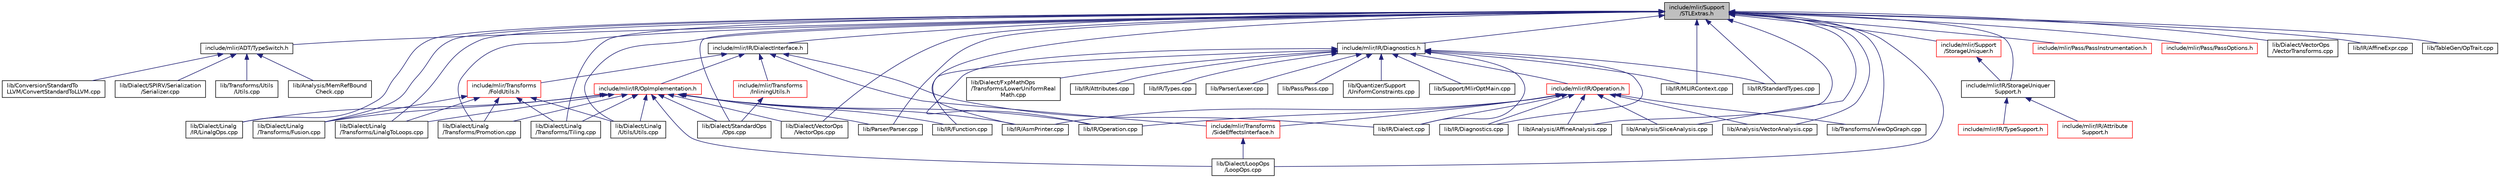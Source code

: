 digraph "include/mlir/Support/STLExtras.h"
{
  bgcolor="transparent";
  edge [fontname="Helvetica",fontsize="10",labelfontname="Helvetica",labelfontsize="10"];
  node [fontname="Helvetica",fontsize="10",shape=record];
  Node5 [label="include/mlir/Support\l/STLExtras.h",height=0.2,width=0.4,color="black", fillcolor="grey75", style="filled", fontcolor="black"];
  Node5 -> Node6 [dir="back",color="midnightblue",fontsize="10",style="solid",fontname="Helvetica"];
  Node6 [label="include/mlir/ADT/TypeSwitch.h",height=0.2,width=0.4,color="black",URL="$TypeSwitch_8h.html"];
  Node6 -> Node7 [dir="back",color="midnightblue",fontsize="10",style="solid",fontname="Helvetica"];
  Node7 [label="lib/Analysis/MemRefBound\lCheck.cpp",height=0.2,width=0.4,color="black",URL="$MemRefBoundCheck_8cpp.html"];
  Node6 -> Node8 [dir="back",color="midnightblue",fontsize="10",style="solid",fontname="Helvetica"];
  Node8 [label="lib/Conversion/StandardTo\lLLVM/ConvertStandardToLLVM.cpp",height=0.2,width=0.4,color="black",URL="$ConvertStandardToLLVM_8cpp.html"];
  Node6 -> Node9 [dir="back",color="midnightblue",fontsize="10",style="solid",fontname="Helvetica"];
  Node9 [label="lib/Dialect/SPIRV/Serialization\l/Serializer.cpp",height=0.2,width=0.4,color="black",URL="$Serializer_8cpp.html"];
  Node6 -> Node10 [dir="back",color="midnightblue",fontsize="10",style="solid",fontname="Helvetica"];
  Node10 [label="lib/Transforms/Utils\l/Utils.cpp",height=0.2,width=0.4,color="black",URL="$Transforms_2Utils_2Utils_8cpp.html"];
  Node5 -> Node11 [dir="back",color="midnightblue",fontsize="10",style="solid",fontname="Helvetica"];
  Node11 [label="include/mlir/IR/Diagnostics.h",height=0.2,width=0.4,color="black",URL="$Diagnostics_8h.html"];
  Node11 -> Node12 [dir="back",color="midnightblue",fontsize="10",style="solid",fontname="Helvetica"];
  Node12 [label="include/mlir/IR/Operation.h",height=0.2,width=0.4,color="red",URL="$Operation_8h.html"];
  Node12 -> Node230 [dir="back",color="midnightblue",fontsize="10",style="solid",fontname="Helvetica"];
  Node230 [label="include/mlir/Transforms\l/SideEffectsInterface.h",height=0.2,width=0.4,color="red",URL="$SideEffectsInterface_8h.html"];
  Node230 -> Node76 [dir="back",color="midnightblue",fontsize="10",style="solid",fontname="Helvetica"];
  Node76 [label="lib/Dialect/LoopOps\l/LoopOps.cpp",height=0.2,width=0.4,color="black",URL="$LoopOps_8cpp.html"];
  Node12 -> Node20 [dir="back",color="midnightblue",fontsize="10",style="solid",fontname="Helvetica"];
  Node20 [label="lib/Analysis/AffineAnalysis.cpp",height=0.2,width=0.4,color="black",URL="$AffineAnalysis_8cpp.html"];
  Node12 -> Node151 [dir="back",color="midnightblue",fontsize="10",style="solid",fontname="Helvetica"];
  Node151 [label="lib/Analysis/SliceAnalysis.cpp",height=0.2,width=0.4,color="black",URL="$SliceAnalysis_8cpp.html"];
  Node12 -> Node60 [dir="back",color="midnightblue",fontsize="10",style="solid",fontname="Helvetica"];
  Node60 [label="lib/Analysis/VectorAnalysis.cpp",height=0.2,width=0.4,color="black",URL="$VectorAnalysis_8cpp.html"];
  Node12 -> Node154 [dir="back",color="midnightblue",fontsize="10",style="solid",fontname="Helvetica"];
  Node154 [label="lib/IR/AsmPrinter.cpp",height=0.2,width=0.4,color="black",URL="$AsmPrinter_8cpp.html"];
  Node12 -> Node234 [dir="back",color="midnightblue",fontsize="10",style="solid",fontname="Helvetica"];
  Node234 [label="lib/IR/Diagnostics.cpp",height=0.2,width=0.4,color="black",URL="$Diagnostics_8cpp.html"];
  Node12 -> Node220 [dir="back",color="midnightblue",fontsize="10",style="solid",fontname="Helvetica"];
  Node220 [label="lib/IR/Dialect.cpp",height=0.2,width=0.4,color="black",URL="$IR_2Dialect_8cpp.html"];
  Node12 -> Node158 [dir="back",color="midnightblue",fontsize="10",style="solid",fontname="Helvetica"];
  Node158 [label="lib/IR/Operation.cpp",height=0.2,width=0.4,color="black",URL="$Operation_8cpp.html"];
  Node12 -> Node142 [dir="back",color="midnightblue",fontsize="10",style="solid",fontname="Helvetica"];
  Node142 [label="lib/Transforms/ViewOpGraph.cpp",height=0.2,width=0.4,color="black",URL="$ViewOpGraph_8cpp.html"];
  Node11 -> Node71 [dir="back",color="midnightblue",fontsize="10",style="solid",fontname="Helvetica"];
  Node71 [label="lib/Dialect/FxpMathOps\l/Transforms/LowerUniformReal\lMath.cpp",height=0.2,width=0.4,color="black",URL="$LowerUniformRealMath_8cpp.html"];
  Node11 -> Node155 [dir="back",color="midnightblue",fontsize="10",style="solid",fontname="Helvetica"];
  Node155 [label="lib/IR/Attributes.cpp",height=0.2,width=0.4,color="black",URL="$Attributes_8cpp.html"];
  Node11 -> Node234 [dir="back",color="midnightblue",fontsize="10",style="solid",fontname="Helvetica"];
  Node11 -> Node220 [dir="back",color="midnightblue",fontsize="10",style="solid",fontname="Helvetica"];
  Node11 -> Node156 [dir="back",color="midnightblue",fontsize="10",style="solid",fontname="Helvetica"];
  Node156 [label="lib/IR/Function.cpp",height=0.2,width=0.4,color="black",URL="$Function_8cpp.html"];
  Node11 -> Node157 [dir="back",color="midnightblue",fontsize="10",style="solid",fontname="Helvetica"];
  Node157 [label="lib/IR/MLIRContext.cpp",height=0.2,width=0.4,color="black",URL="$MLIRContext_8cpp.html"];
  Node11 -> Node158 [dir="back",color="midnightblue",fontsize="10",style="solid",fontname="Helvetica"];
  Node11 -> Node240 [dir="back",color="midnightblue",fontsize="10",style="solid",fontname="Helvetica"];
  Node240 [label="lib/IR/StandardTypes.cpp",height=0.2,width=0.4,color="black",URL="$StandardTypes_8cpp.html"];
  Node11 -> Node241 [dir="back",color="midnightblue",fontsize="10",style="solid",fontname="Helvetica"];
  Node241 [label="lib/IR/Types.cpp",height=0.2,width=0.4,color="black",URL="$Types_8cpp.html"];
  Node11 -> Node242 [dir="back",color="midnightblue",fontsize="10",style="solid",fontname="Helvetica"];
  Node242 [label="lib/Parser/Lexer.cpp",height=0.2,width=0.4,color="black",URL="$Lexer_8cpp.html"];
  Node11 -> Node129 [dir="back",color="midnightblue",fontsize="10",style="solid",fontname="Helvetica"];
  Node129 [label="lib/Pass/Pass.cpp",height=0.2,width=0.4,color="black",URL="$Pass_8cpp.html"];
  Node11 -> Node149 [dir="back",color="midnightblue",fontsize="10",style="solid",fontname="Helvetica"];
  Node149 [label="lib/Quantizer/Support\l/UniformConstraints.cpp",height=0.2,width=0.4,color="black",URL="$UniformConstraints_8cpp.html"];
  Node11 -> Node134 [dir="back",color="midnightblue",fontsize="10",style="solid",fontname="Helvetica"];
  Node134 [label="lib/Support/MlirOptMain.cpp",height=0.2,width=0.4,color="black",URL="$MlirOptMain_8cpp.html"];
  Node5 -> Node243 [dir="back",color="midnightblue",fontsize="10",style="solid",fontname="Helvetica"];
  Node243 [label="include/mlir/IR/DialectInterface.h",height=0.2,width=0.4,color="black",URL="$DialectInterface_8h.html"];
  Node243 -> Node218 [dir="back",color="midnightblue",fontsize="10",style="solid",fontname="Helvetica"];
  Node218 [label="include/mlir/IR/OpImplementation.h",height=0.2,width=0.4,color="red",URL="$OpImplementation_8h.html"];
  Node218 -> Node89 [dir="back",color="midnightblue",fontsize="10",style="solid",fontname="Helvetica"];
  Node89 [label="lib/Dialect/Linalg\l/IR/LinalgOps.cpp",height=0.2,width=0.4,color="black",URL="$LinalgOps_8cpp.html"];
  Node218 -> Node40 [dir="back",color="midnightblue",fontsize="10",style="solid",fontname="Helvetica"];
  Node40 [label="lib/Dialect/Linalg\l/Transforms/Fusion.cpp",height=0.2,width=0.4,color="black",URL="$Fusion_8cpp.html"];
  Node218 -> Node38 [dir="back",color="midnightblue",fontsize="10",style="solid",fontname="Helvetica"];
  Node38 [label="lib/Dialect/Linalg\l/Transforms/LinalgToLoops.cpp",height=0.2,width=0.4,color="black",URL="$LinalgToLoops_8cpp.html"];
  Node218 -> Node41 [dir="back",color="midnightblue",fontsize="10",style="solid",fontname="Helvetica"];
  Node41 [label="lib/Dialect/Linalg\l/Transforms/Promotion.cpp",height=0.2,width=0.4,color="black",URL="$Promotion_8cpp.html"];
  Node218 -> Node42 [dir="back",color="midnightblue",fontsize="10",style="solid",fontname="Helvetica"];
  Node42 [label="lib/Dialect/Linalg\l/Transforms/Tiling.cpp",height=0.2,width=0.4,color="black",URL="$Tiling_8cpp.html"];
  Node218 -> Node43 [dir="back",color="midnightblue",fontsize="10",style="solid",fontname="Helvetica"];
  Node43 [label="lib/Dialect/Linalg\l/Utils/Utils.cpp",height=0.2,width=0.4,color="black",URL="$Dialect_2Linalg_2Utils_2Utils_8cpp.html"];
  Node218 -> Node76 [dir="back",color="midnightblue",fontsize="10",style="solid",fontname="Helvetica"];
  Node218 -> Node80 [dir="back",color="midnightblue",fontsize="10",style="solid",fontname="Helvetica"];
  Node80 [label="lib/Dialect/StandardOps\l/Ops.cpp",height=0.2,width=0.4,color="black",URL="$Ops_8cpp.html"];
  Node218 -> Node81 [dir="back",color="midnightblue",fontsize="10",style="solid",fontname="Helvetica"];
  Node81 [label="lib/Dialect/VectorOps\l/VectorOps.cpp",height=0.2,width=0.4,color="black",URL="$VectorOps_8cpp.html"];
  Node218 -> Node154 [dir="back",color="midnightblue",fontsize="10",style="solid",fontname="Helvetica"];
  Node218 -> Node156 [dir="back",color="midnightblue",fontsize="10",style="solid",fontname="Helvetica"];
  Node218 -> Node158 [dir="back",color="midnightblue",fontsize="10",style="solid",fontname="Helvetica"];
  Node218 -> Node214 [dir="back",color="midnightblue",fontsize="10",style="solid",fontname="Helvetica"];
  Node214 [label="lib/Parser/Parser.cpp",height=0.2,width=0.4,color="black",URL="$Parser_8cpp.html"];
  Node243 -> Node208 [dir="back",color="midnightblue",fontsize="10",style="solid",fontname="Helvetica"];
  Node208 [label="include/mlir/Transforms\l/FoldUtils.h",height=0.2,width=0.4,color="red",URL="$FoldUtils_8h.html"];
  Node208 -> Node40 [dir="back",color="midnightblue",fontsize="10",style="solid",fontname="Helvetica"];
  Node208 -> Node38 [dir="back",color="midnightblue",fontsize="10",style="solid",fontname="Helvetica"];
  Node208 -> Node41 [dir="back",color="midnightblue",fontsize="10",style="solid",fontname="Helvetica"];
  Node208 -> Node42 [dir="back",color="midnightblue",fontsize="10",style="solid",fontname="Helvetica"];
  Node208 -> Node43 [dir="back",color="midnightblue",fontsize="10",style="solid",fontname="Helvetica"];
  Node243 -> Node244 [dir="back",color="midnightblue",fontsize="10",style="solid",fontname="Helvetica"];
  Node244 [label="include/mlir/Transforms\l/InliningUtils.h",height=0.2,width=0.4,color="red",URL="$InliningUtils_8h.html"];
  Node244 -> Node80 [dir="back",color="midnightblue",fontsize="10",style="solid",fontname="Helvetica"];
  Node243 -> Node230 [dir="back",color="midnightblue",fontsize="10",style="solid",fontname="Helvetica"];
  Node243 -> Node220 [dir="back",color="midnightblue",fontsize="10",style="solid",fontname="Helvetica"];
  Node5 -> Node245 [dir="back",color="midnightblue",fontsize="10",style="solid",fontname="Helvetica"];
  Node245 [label="include/mlir/IR/StorageUniquer\lSupport.h",height=0.2,width=0.4,color="black",URL="$StorageUniquerSupport_8h.html"];
  Node245 -> Node246 [dir="back",color="midnightblue",fontsize="10",style="solid",fontname="Helvetica"];
  Node246 [label="include/mlir/IR/Attribute\lSupport.h",height=0.2,width=0.4,color="red",URL="$AttributeSupport_8h.html"];
  Node245 -> Node281 [dir="back",color="midnightblue",fontsize="10",style="solid",fontname="Helvetica"];
  Node281 [label="include/mlir/IR/TypeSupport.h",height=0.2,width=0.4,color="red",URL="$TypeSupport_8h.html"];
  Node5 -> Node289 [dir="back",color="midnightblue",fontsize="10",style="solid",fontname="Helvetica"];
  Node289 [label="include/mlir/Pass/PassInstrumentation.h",height=0.2,width=0.4,color="red",URL="$PassInstrumentation_8h.html"];
  Node5 -> Node290 [dir="back",color="midnightblue",fontsize="10",style="solid",fontname="Helvetica"];
  Node290 [label="include/mlir/Pass/PassOptions.h",height=0.2,width=0.4,color="red",URL="$PassOptions_8h.html"];
  Node5 -> Node292 [dir="back",color="midnightblue",fontsize="10",style="solid",fontname="Helvetica"];
  Node292 [label="include/mlir/Support\l/StorageUniquer.h",height=0.2,width=0.4,color="red",URL="$StorageUniquer_8h.html"];
  Node292 -> Node245 [dir="back",color="midnightblue",fontsize="10",style="solid",fontname="Helvetica"];
  Node5 -> Node20 [dir="back",color="midnightblue",fontsize="10",style="solid",fontname="Helvetica"];
  Node5 -> Node151 [dir="back",color="midnightblue",fontsize="10",style="solid",fontname="Helvetica"];
  Node5 -> Node60 [dir="back",color="midnightblue",fontsize="10",style="solid",fontname="Helvetica"];
  Node5 -> Node89 [dir="back",color="midnightblue",fontsize="10",style="solid",fontname="Helvetica"];
  Node5 -> Node40 [dir="back",color="midnightblue",fontsize="10",style="solid",fontname="Helvetica"];
  Node5 -> Node38 [dir="back",color="midnightblue",fontsize="10",style="solid",fontname="Helvetica"];
  Node5 -> Node41 [dir="back",color="midnightblue",fontsize="10",style="solid",fontname="Helvetica"];
  Node5 -> Node42 [dir="back",color="midnightblue",fontsize="10",style="solid",fontname="Helvetica"];
  Node5 -> Node43 [dir="back",color="midnightblue",fontsize="10",style="solid",fontname="Helvetica"];
  Node5 -> Node76 [dir="back",color="midnightblue",fontsize="10",style="solid",fontname="Helvetica"];
  Node5 -> Node80 [dir="back",color="midnightblue",fontsize="10",style="solid",fontname="Helvetica"];
  Node5 -> Node81 [dir="back",color="midnightblue",fontsize="10",style="solid",fontname="Helvetica"];
  Node5 -> Node82 [dir="back",color="midnightblue",fontsize="10",style="solid",fontname="Helvetica"];
  Node82 [label="lib/Dialect/VectorOps\l/VectorTransforms.cpp",height=0.2,width=0.4,color="black",URL="$VectorTransforms_8cpp.html"];
  Node5 -> Node295 [dir="back",color="midnightblue",fontsize="10",style="solid",fontname="Helvetica"];
  Node295 [label="lib/IR/AffineExpr.cpp",height=0.2,width=0.4,color="black",URL="$AffineExpr_8cpp.html"];
  Node5 -> Node154 [dir="back",color="midnightblue",fontsize="10",style="solid",fontname="Helvetica"];
  Node5 -> Node157 [dir="back",color="midnightblue",fontsize="10",style="solid",fontname="Helvetica"];
  Node5 -> Node240 [dir="back",color="midnightblue",fontsize="10",style="solid",fontname="Helvetica"];
  Node5 -> Node214 [dir="back",color="midnightblue",fontsize="10",style="solid",fontname="Helvetica"];
  Node5 -> Node297 [dir="back",color="midnightblue",fontsize="10",style="solid",fontname="Helvetica"];
  Node297 [label="lib/TableGen/OpTrait.cpp",height=0.2,width=0.4,color="black",URL="$OpTrait_8cpp.html"];
  Node5 -> Node142 [dir="back",color="midnightblue",fontsize="10",style="solid",fontname="Helvetica"];
}
